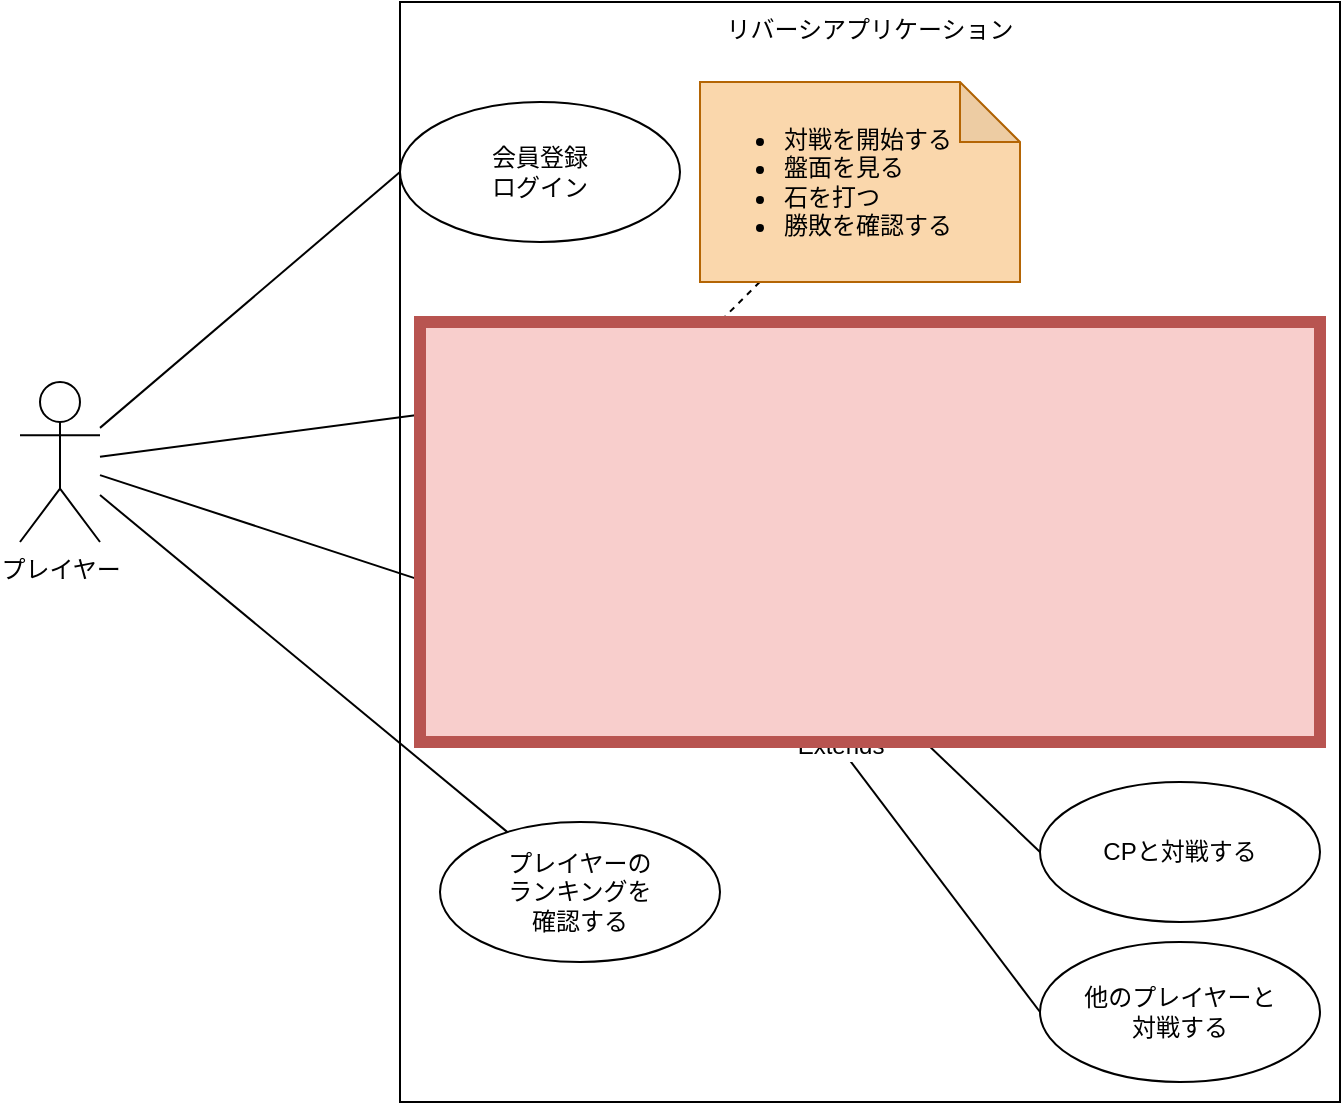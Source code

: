 <mxfile>
    <diagram id="MiPGT2fHD0tA7wpAU4Cw" name="ページ1">
        <mxGraphModel dx="1180" dy="636" grid="1" gridSize="10" guides="1" tooltips="1" connect="1" arrows="1" fold="1" page="1" pageScale="1" pageWidth="1920" pageHeight="1200" background="light-dark(#FFFFFF,transparent)" math="0" shadow="0">
            <root>
                <mxCell id="0"/>
                <mxCell id="1" parent="0"/>
                <mxCell id="4" value="&lt;font style=&quot;&quot;&gt;リバーシアプリケーション&lt;/font&gt;" style="rounded=0;whiteSpace=wrap;html=1;strokeColor=default;fillColor=light-dark(#FFFFFF,transparent);fontColor=#000000;verticalAlign=top;" parent="1" vertex="1">
                    <mxGeometry x="800" y="400" width="470" height="550" as="geometry"/>
                </mxCell>
                <mxCell id="5" value="&lt;font&gt;プレイヤー&lt;/font&gt;" style="shape=umlActor;verticalLabelPosition=bottom;verticalAlign=top;html=1;rounded=0;strokeColor=default;align=center;fontFamily=Helvetica;fontSize=12;fontColor=#000000;fillColor=default;" parent="1" vertex="1">
                    <mxGeometry x="610" y="590" width="40" height="80" as="geometry"/>
                </mxCell>
                <mxCell id="7" style="edgeStyle=none;html=1;endArrow=none;endFill=0;strokeColor=default;exitX=0;exitY=0.5;exitDx=0;exitDy=0;fontColor=#000000;" parent="1" source="6" target="5" edge="1">
                    <mxGeometry relative="1" as="geometry">
                        <mxPoint x="720" y="560" as="targetPoint"/>
                    </mxGeometry>
                </mxCell>
                <mxCell id="6" value="&lt;font&gt;対戦する&lt;/font&gt;" style="ellipse;whiteSpace=wrap;html=1;rounded=0;strokeColor=default;align=center;verticalAlign=middle;fontFamily=Helvetica;fontSize=12;fontColor=#000000;fillColor=light-dark(#FFFFFF,transparent);" parent="1" vertex="1">
                    <mxGeometry x="820" y="570" width="140" height="70" as="geometry"/>
                </mxCell>
                <mxCell id="9" style="edgeStyle=none;html=1;entryX=1;entryY=0;entryDx=0;entryDy=0;fontFamily=Helvetica;fontSize=12;fontColor=#000000;endArrow=none;endFill=0;dashed=1;" edge="1" parent="1" source="8" target="6">
                    <mxGeometry relative="1" as="geometry"/>
                </mxCell>
                <mxCell id="8" value="&lt;ul&gt;&lt;li&gt;&lt;span style=&quot;background-color: transparent;&quot;&gt;対戦を開始する&lt;/span&gt;&lt;/li&gt;&lt;li&gt;&lt;span style=&quot;background-color: transparent;&quot;&gt;盤面を見る&lt;/span&gt;&lt;/li&gt;&lt;li&gt;&lt;span style=&quot;background-color: transparent;&quot;&gt;石を打つ&lt;/span&gt;&lt;/li&gt;&lt;li&gt;&lt;span style=&quot;background-color: transparent;&quot;&gt;勝敗を確認する&lt;/span&gt;&lt;/li&gt;&lt;/ul&gt;" style="shape=note;whiteSpace=wrap;html=1;backgroundOutline=1;darkOpacity=0.05;align=left;fillColor=#fad7ac;strokeColor=#b46504;fillStyle=solid;fontColor=#000000;" parent="1" vertex="1">
                    <mxGeometry x="950" y="440" width="160" height="100" as="geometry"/>
                </mxCell>
                <mxCell id="10" value="&lt;font&gt;会員登録&lt;/font&gt;&lt;div&gt;&lt;font&gt;ログイン&lt;/font&gt;&lt;/div&gt;" style="ellipse;whiteSpace=wrap;html=1;rounded=0;strokeColor=default;align=center;verticalAlign=middle;fontFamily=Helvetica;fontSize=12;fontColor=#000000;fillColor=light-dark(#FFFFFF,transparent);" vertex="1" parent="1">
                    <mxGeometry x="800" y="450" width="140" height="70" as="geometry"/>
                </mxCell>
                <mxCell id="11" value="&lt;font&gt;自分の&lt;/font&gt;&lt;div&gt;&lt;font&gt;過去の対戦結果を&lt;/font&gt;&lt;/div&gt;&lt;div&gt;&lt;font&gt;確認する&lt;/font&gt;&lt;/div&gt;" style="ellipse;whiteSpace=wrap;html=1;rounded=0;strokeColor=default;align=center;verticalAlign=middle;fontFamily=Helvetica;fontSize=12;fontColor=#000000;fillColor=light-dark(#FFFFFF,transparent);" vertex="1" parent="1">
                    <mxGeometry x="820" y="680" width="140" height="70" as="geometry"/>
                </mxCell>
                <mxCell id="14" style="edgeStyle=none;html=1;fontFamily=Helvetica;fontSize=12;fontColor=light-dark(#000000,#000000);endArrow=none;endFill=0;" edge="1" parent="1" source="11" target="5">
                    <mxGeometry relative="1" as="geometry"/>
                </mxCell>
                <mxCell id="15" style="edgeStyle=none;html=1;fontFamily=Helvetica;fontSize=12;fontColor=light-dark(#000000,#000000);endArrow=none;endFill=0;exitX=0;exitY=0.5;exitDx=0;exitDy=0;" edge="1" parent="1" source="10" target="5">
                    <mxGeometry relative="1" as="geometry"/>
                </mxCell>
                <mxCell id="16" value="&lt;font&gt;一人で&lt;/font&gt;&lt;div&gt;&lt;font&gt;黒白交互に打つ&lt;/font&gt;&lt;/div&gt;" style="ellipse;whiteSpace=wrap;html=1;rounded=0;strokeColor=default;align=center;verticalAlign=middle;fontFamily=Helvetica;fontSize=12;fontColor=#000000;fillColor=light-dark(#FFFFFF,transparent);" vertex="1" parent="1">
                    <mxGeometry x="1090" y="570" width="140" height="70" as="geometry"/>
                </mxCell>
                <mxCell id="17" value="&lt;font&gt;CPと対戦する&lt;/font&gt;" style="ellipse;whiteSpace=wrap;html=1;rounded=0;strokeColor=default;align=center;verticalAlign=middle;fontFamily=Helvetica;fontSize=12;fontColor=#000000;fillColor=light-dark(#FFFFFF,transparent);" vertex="1" parent="1">
                    <mxGeometry x="1120" y="790" width="140" height="70" as="geometry"/>
                </mxCell>
                <mxCell id="18" value="&lt;font&gt;他のプレイヤーと&lt;/font&gt;&lt;div&gt;&lt;font&gt;対戦する&lt;/font&gt;&lt;/div&gt;" style="ellipse;whiteSpace=wrap;html=1;rounded=0;strokeColor=default;align=center;verticalAlign=middle;fontFamily=Helvetica;fontSize=12;fontColor=#000000;fillColor=light-dark(#FFFFFF,transparent);" vertex="1" parent="1">
                    <mxGeometry x="1120" y="870" width="140" height="70" as="geometry"/>
                </mxCell>
                <mxCell id="19" value="Extends" style="endArrow=block;endSize=16;endFill=0;html=1;fontFamily=Helvetica;fontSize=12;fontColor=#000000;exitX=0;exitY=0.5;exitDx=0;exitDy=0;" edge="1" parent="1" source="16" target="6">
                    <mxGeometry x="-0.002" width="160" relative="1" as="geometry">
                        <mxPoint x="980" y="610" as="sourcePoint"/>
                        <mxPoint x="1140" y="610" as="targetPoint"/>
                        <mxPoint as="offset"/>
                    </mxGeometry>
                </mxCell>
                <mxCell id="20" value="Extends" style="endArrow=block;endSize=16;endFill=0;html=1;fontFamily=Helvetica;fontSize=12;fontColor=#000000;exitX=0;exitY=0.5;exitDx=0;exitDy=0;" edge="1" parent="1" source="17" target="6">
                    <mxGeometry x="-0.002" width="160" relative="1" as="geometry">
                        <mxPoint x="1090" y="684.72" as="sourcePoint"/>
                        <mxPoint x="960" y="684.72" as="targetPoint"/>
                        <mxPoint as="offset"/>
                    </mxGeometry>
                </mxCell>
                <mxCell id="21" value="Extends" style="endArrow=block;endSize=16;endFill=0;html=1;fontFamily=Helvetica;fontSize=12;fontColor=#000000;exitX=0;exitY=0.5;exitDx=0;exitDy=0;entryX=0.707;entryY=0.986;entryDx=0;entryDy=0;entryPerimeter=0;" edge="1" parent="1" source="18" target="6">
                    <mxGeometry x="-0.002" width="160" relative="1" as="geometry">
                        <mxPoint x="1095" y="748" as="sourcePoint"/>
                        <mxPoint x="950" y="690" as="targetPoint"/>
                        <mxPoint as="offset"/>
                    </mxGeometry>
                </mxCell>
                <mxCell id="23" style="edgeStyle=none;html=1;fontFamily=Helvetica;fontSize=12;fontColor=light-dark(#000000,#000000);endArrow=none;endFill=0;" edge="1" parent="1" source="22" target="5">
                    <mxGeometry relative="1" as="geometry"/>
                </mxCell>
                <mxCell id="22" value="&lt;font&gt;プレイヤーの&lt;/font&gt;&lt;div&gt;&lt;font&gt;ランキングを&lt;/font&gt;&lt;/div&gt;&lt;div&gt;&lt;font&gt;確認する&lt;/font&gt;&lt;/div&gt;" style="ellipse;whiteSpace=wrap;html=1;rounded=0;strokeColor=default;align=center;verticalAlign=middle;fontFamily=Helvetica;fontSize=12;fontColor=#000000;fillColor=light-dark(#FFFFFF,transparent);" vertex="1" parent="1">
                    <mxGeometry x="820" y="810" width="140" height="70" as="geometry"/>
                </mxCell>
                <mxCell id="24" value="" style="rounded=0;whiteSpace=wrap;html=1;strokeColor=#b85450;align=center;verticalAlign=top;fontFamily=Helvetica;fontSize=12;fillColor=light-dark(#F8CECC,transparent);strokeWidth=6;" vertex="1" parent="1">
                    <mxGeometry x="810" y="560" width="450" height="210" as="geometry"/>
                </mxCell>
            </root>
        </mxGraphModel>
    </diagram>
</mxfile>